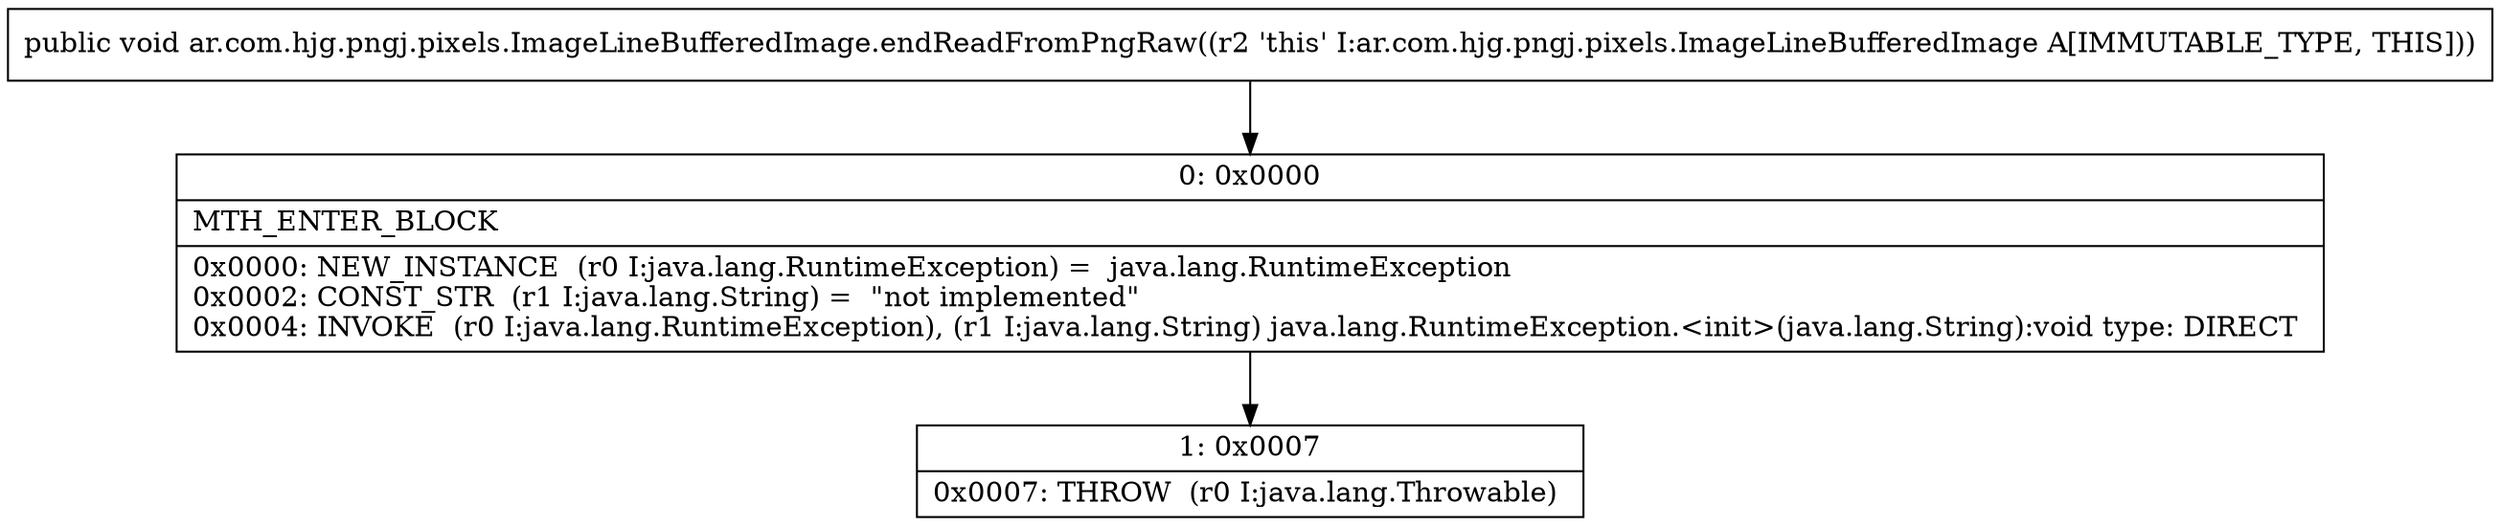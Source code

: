 digraph "CFG forar.com.hjg.pngj.pixels.ImageLineBufferedImage.endReadFromPngRaw()V" {
Node_0 [shape=record,label="{0\:\ 0x0000|MTH_ENTER_BLOCK\l|0x0000: NEW_INSTANCE  (r0 I:java.lang.RuntimeException) =  java.lang.RuntimeException \l0x0002: CONST_STR  (r1 I:java.lang.String) =  \"not implemented\" \l0x0004: INVOKE  (r0 I:java.lang.RuntimeException), (r1 I:java.lang.String) java.lang.RuntimeException.\<init\>(java.lang.String):void type: DIRECT \l}"];
Node_1 [shape=record,label="{1\:\ 0x0007|0x0007: THROW  (r0 I:java.lang.Throwable) \l}"];
MethodNode[shape=record,label="{public void ar.com.hjg.pngj.pixels.ImageLineBufferedImage.endReadFromPngRaw((r2 'this' I:ar.com.hjg.pngj.pixels.ImageLineBufferedImage A[IMMUTABLE_TYPE, THIS])) }"];
MethodNode -> Node_0;
Node_0 -> Node_1;
}

